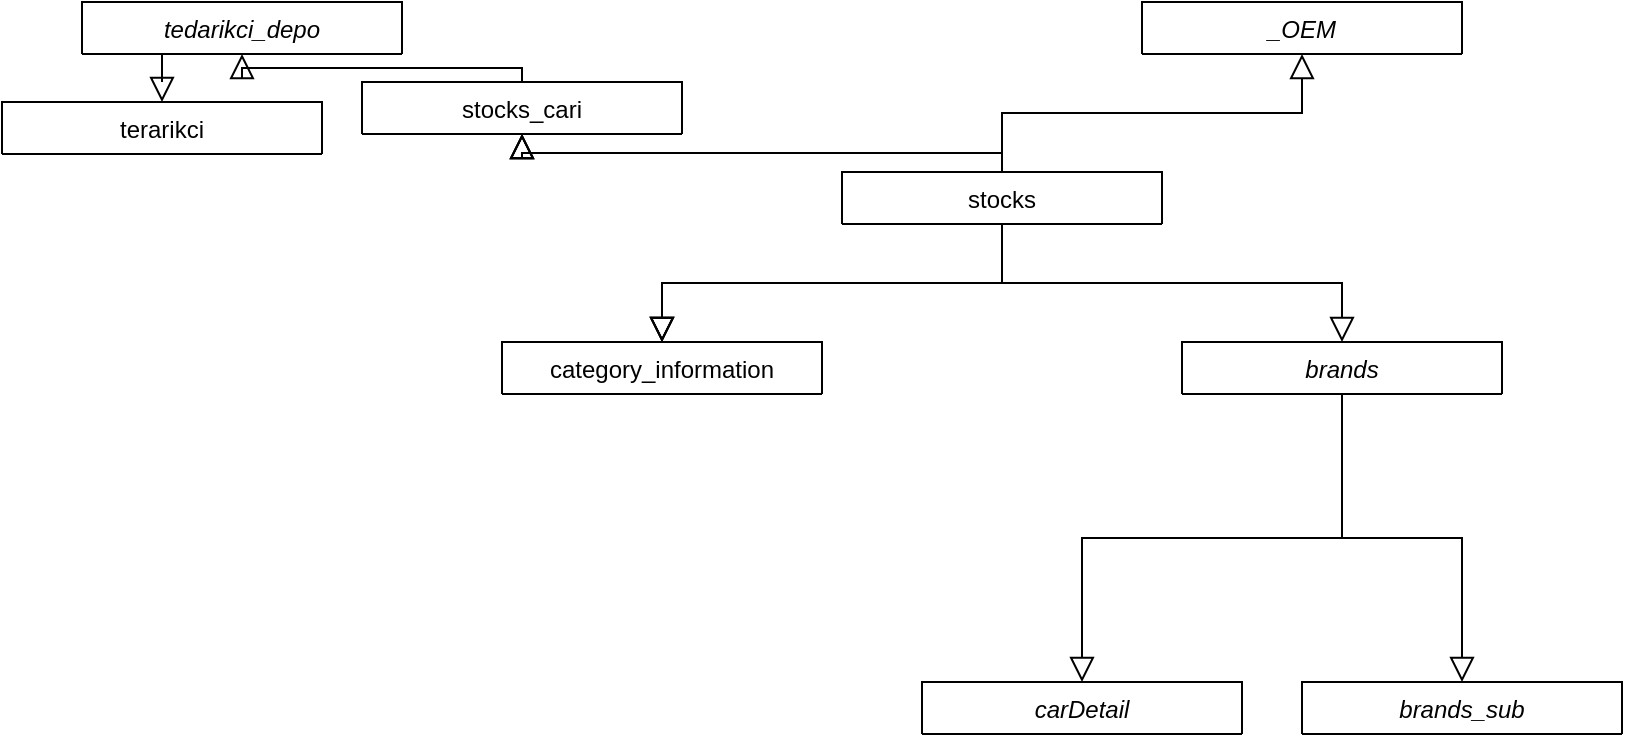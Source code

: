 <mxfile version="18.0.3" type="github">
  <diagram id="C5RBs43oDa-KdzZeNtuy" name="Page-1">
    <mxGraphModel dx="1422" dy="715" grid="1" gridSize="10" guides="1" tooltips="1" connect="1" arrows="1" fold="1" page="1" pageScale="1" pageWidth="827" pageHeight="1169" math="0" shadow="0">
      <root>
        <mxCell id="WIyWlLk6GJQsqaUBKTNV-0" />
        <mxCell id="WIyWlLk6GJQsqaUBKTNV-1" parent="WIyWlLk6GJQsqaUBKTNV-0" />
        <object label="_OEM" id="zkfFHV4jXpPFQw0GAbJ--0">
          <mxCell style="swimlane;fontStyle=2;align=center;verticalAlign=top;childLayout=stackLayout;horizontal=1;startSize=26;horizontalStack=0;resizeParent=1;resizeLast=0;collapsible=1;marginBottom=0;rounded=0;shadow=0;strokeWidth=1;" parent="WIyWlLk6GJQsqaUBKTNV-1" vertex="1" collapsed="1">
            <mxGeometry x="1090" y="80" width="160" height="26" as="geometry">
              <mxRectangle x="100" y="40" width="230" height="156" as="alternateBounds" />
            </mxGeometry>
          </mxCell>
        </object>
        <mxCell id="zkfFHV4jXpPFQw0GAbJ--1" value="id" style="text;align=left;verticalAlign=top;spacingLeft=4;spacingRight=4;overflow=hidden;rotatable=0;points=[[0,0.5],[1,0.5]];portConstraint=eastwest;" parent="zkfFHV4jXpPFQw0GAbJ--0" vertex="1">
          <mxGeometry y="26" width="230" height="26" as="geometry" />
        </mxCell>
        <mxCell id="zkfFHV4jXpPFQw0GAbJ--2" value="STOK_KODU" style="text;align=left;verticalAlign=top;spacingLeft=4;spacingRight=4;overflow=hidden;rotatable=0;points=[[0,0.5],[1,0.5]];portConstraint=eastwest;rounded=0;shadow=0;html=0;fillColor=#d5e8d4;strokeColor=#82b366;" parent="zkfFHV4jXpPFQw0GAbJ--0" vertex="1">
          <mxGeometry y="52" width="230" height="26" as="geometry" />
        </mxCell>
        <mxCell id="zkfFHV4jXpPFQw0GAbJ--3" value="OEM" style="text;align=left;verticalAlign=top;spacingLeft=4;spacingRight=4;overflow=hidden;rotatable=0;points=[[0,0.5],[1,0.5]];portConstraint=eastwest;rounded=0;shadow=0;html=0;" parent="zkfFHV4jXpPFQw0GAbJ--0" vertex="1">
          <mxGeometry y="78" width="230" height="26" as="geometry" />
        </mxCell>
        <mxCell id="Bi8dfM3OpZVUWEsqzs8T-7" value="added_time" style="text;align=left;verticalAlign=top;spacingLeft=4;spacingRight=4;overflow=hidden;rotatable=0;points=[[0,0.5],[1,0.5]];portConstraint=eastwest;rounded=0;shadow=0;html=0;" vertex="1" parent="zkfFHV4jXpPFQw0GAbJ--0">
          <mxGeometry y="104" width="230" height="26" as="geometry" />
        </mxCell>
        <mxCell id="zkfFHV4jXpPFQw0GAbJ--6" value="terarikci" style="swimlane;fontStyle=0;align=center;verticalAlign=top;childLayout=stackLayout;horizontal=1;startSize=26;horizontalStack=0;resizeParent=1;resizeLast=0;collapsible=1;marginBottom=0;rounded=0;shadow=0;strokeWidth=1;" parent="WIyWlLk6GJQsqaUBKTNV-1" vertex="1" collapsed="1">
          <mxGeometry x="520" y="130" width="160" height="26" as="geometry">
            <mxRectangle x="-190" y="260" width="160" height="156" as="alternateBounds" />
          </mxGeometry>
        </mxCell>
        <mxCell id="zkfFHV4jXpPFQw0GAbJ--7" value="id" style="text;align=left;verticalAlign=top;spacingLeft=4;spacingRight=4;overflow=hidden;rotatable=0;points=[[0,0.5],[1,0.5]];portConstraint=eastwest;" parent="zkfFHV4jXpPFQw0GAbJ--6" vertex="1">
          <mxGeometry y="26" width="160" height="26" as="geometry" />
        </mxCell>
        <mxCell id="zkfFHV4jXpPFQw0GAbJ--8" value="cari_kod" style="text;align=left;verticalAlign=top;spacingLeft=4;spacingRight=4;overflow=hidden;rotatable=0;points=[[0,0.5],[1,0.5]];portConstraint=eastwest;rounded=0;shadow=0;html=0;fillColor=#e1d5e7;strokeColor=#9673a6;" parent="zkfFHV4jXpPFQw0GAbJ--6" vertex="1">
          <mxGeometry y="52" width="160" height="26" as="geometry" />
        </mxCell>
        <mxCell id="Bi8dfM3OpZVUWEsqzs8T-24" value="oran" style="text;align=left;verticalAlign=top;spacingLeft=4;spacingRight=4;overflow=hidden;rotatable=0;points=[[0,0.5],[1,0.5]];portConstraint=eastwest;rounded=0;shadow=0;html=0;" vertex="1" parent="zkfFHV4jXpPFQw0GAbJ--6">
          <mxGeometry y="78" width="160" height="26" as="geometry" />
        </mxCell>
        <mxCell id="Bi8dfM3OpZVUWEsqzs8T-25" value="added_time" style="text;align=left;verticalAlign=top;spacingLeft=4;spacingRight=4;overflow=hidden;rotatable=0;points=[[0,0.5],[1,0.5]];portConstraint=eastwest;rounded=0;shadow=0;html=0;" vertex="1" parent="zkfFHV4jXpPFQw0GAbJ--6">
          <mxGeometry y="104" width="160" height="26" as="geometry" />
        </mxCell>
        <mxCell id="Bi8dfM3OpZVUWEsqzs8T-26" value="name" style="text;align=left;verticalAlign=top;spacingLeft=4;spacingRight=4;overflow=hidden;rotatable=0;points=[[0,0.5],[1,0.5]];portConstraint=eastwest;rounded=0;shadow=0;html=0;" vertex="1" parent="zkfFHV4jXpPFQw0GAbJ--6">
          <mxGeometry y="130" width="160" height="26" as="geometry" />
        </mxCell>
        <mxCell id="zkfFHV4jXpPFQw0GAbJ--17" value="stocks" style="swimlane;fontStyle=0;align=center;verticalAlign=top;childLayout=stackLayout;horizontal=1;startSize=26;horizontalStack=0;resizeParent=1;resizeLast=0;collapsible=1;marginBottom=0;rounded=0;shadow=0;strokeWidth=1;swimlaneLine=1;direction=east;" parent="WIyWlLk6GJQsqaUBKTNV-1" vertex="1" collapsed="1">
          <mxGeometry x="940" y="165" width="160" height="26" as="geometry">
            <mxRectangle x="940" y="165" width="160" height="400" as="alternateBounds" />
          </mxGeometry>
        </mxCell>
        <mxCell id="zkfFHV4jXpPFQw0GAbJ--20" value="id" style="text;align=left;verticalAlign=top;spacingLeft=4;spacingRight=4;overflow=hidden;rotatable=0;points=[[0,0.5],[1,0.5]];portConstraint=eastwest;rounded=0;shadow=0;html=0;" parent="zkfFHV4jXpPFQw0GAbJ--17" vertex="1">
          <mxGeometry y="26" width="160" height="26" as="geometry" />
        </mxCell>
        <mxCell id="zkfFHV4jXpPFQw0GAbJ--19" value="stok_kodu" style="text;align=left;verticalAlign=top;spacingLeft=4;spacingRight=4;overflow=hidden;rotatable=0;points=[[0,0.5],[1,0.5]];portConstraint=eastwest;rounded=0;shadow=0;html=0;fillColor=#d5e8d4;strokeColor=#82b366;" parent="zkfFHV4jXpPFQw0GAbJ--17" vertex="1">
          <mxGeometry y="52" width="160" height="26" as="geometry" />
        </mxCell>
        <mxCell id="zkfFHV4jXpPFQw0GAbJ--18" value="stok_adi" style="text;align=left;verticalAlign=top;spacingLeft=4;spacingRight=4;overflow=hidden;rotatable=0;points=[[0,0.5],[1,0.5]];portConstraint=eastwest;fillColor=#ffe6cc;strokeColor=#d79b00;" parent="zkfFHV4jXpPFQw0GAbJ--17" vertex="1">
          <mxGeometry y="78" width="160" height="30" as="geometry" />
        </mxCell>
        <mxCell id="zkfFHV4jXpPFQw0GAbJ--21" value="kdv" style="text;align=left;verticalAlign=top;spacingLeft=4;spacingRight=4;overflow=hidden;rotatable=0;points=[[0,0.5],[1,0.5]];portConstraint=eastwest;rounded=0;shadow=0;html=0;" parent="zkfFHV4jXpPFQw0GAbJ--17" vertex="1">
          <mxGeometry y="108" width="160" height="26" as="geometry" />
        </mxCell>
        <mxCell id="zkfFHV4jXpPFQw0GAbJ--22" value="barkod" style="text;align=left;verticalAlign=top;spacingLeft=4;spacingRight=4;overflow=hidden;rotatable=0;points=[[0,0.5],[1,0.5]];portConstraint=eastwest;rounded=0;shadow=0;html=0;" parent="zkfFHV4jXpPFQw0GAbJ--17" vertex="1">
          <mxGeometry y="134" width="160" height="26" as="geometry" />
        </mxCell>
        <mxCell id="zkfFHV4jXpPFQw0GAbJ--24" value="maka" style="text;align=left;verticalAlign=top;spacingLeft=4;spacingRight=4;overflow=hidden;rotatable=0;points=[[0,0.5],[1,0.5]];portConstraint=eastwest;fillColor=#f5f5f5;fontColor=#333333;strokeColor=#666666;" parent="zkfFHV4jXpPFQw0GAbJ--17" vertex="1">
          <mxGeometry y="160" width="160" height="26" as="geometry" />
        </mxCell>
        <mxCell id="zkfFHV4jXpPFQw0GAbJ--25" value="ana_kategori" style="text;align=left;verticalAlign=top;spacingLeft=4;spacingRight=4;overflow=hidden;rotatable=0;points=[[0,0.5],[1,0.5]];portConstraint=eastwest;fillColor=#dae8fc;strokeColor=#6c8ebf;" parent="zkfFHV4jXpPFQw0GAbJ--17" vertex="1">
          <mxGeometry y="186" width="160" height="26" as="geometry" />
        </mxCell>
        <mxCell id="Bi8dfM3OpZVUWEsqzs8T-8" value="ust_kategori" style="text;align=left;verticalAlign=top;spacingLeft=4;spacingRight=4;overflow=hidden;rotatable=0;points=[[0,0.5],[1,0.5]];portConstraint=eastwest;fillColor=#dae8fc;strokeColor=#6c8ebf;" vertex="1" parent="zkfFHV4jXpPFQw0GAbJ--17">
          <mxGeometry y="212" width="160" height="26" as="geometry" />
        </mxCell>
        <mxCell id="Bi8dfM3OpZVUWEsqzs8T-18" value="alt_kategori" style="text;align=left;verticalAlign=top;spacingLeft=4;spacingRight=4;overflow=hidden;rotatable=0;points=[[0,0.5],[1,0.5]];portConstraint=eastwest;fillColor=#dae8fc;strokeColor=#6c8ebf;" vertex="1" parent="zkfFHV4jXpPFQw0GAbJ--17">
          <mxGeometry y="238" width="160" height="26" as="geometry" />
        </mxCell>
        <mxCell id="Bi8dfM3OpZVUWEsqzs8T-19" value="url&#xa;" style="text;align=left;verticalAlign=top;spacingLeft=4;spacingRight=4;overflow=hidden;rotatable=0;points=[[0,0.5],[1,0.5]];portConstraint=eastwest;" vertex="1" parent="zkfFHV4jXpPFQw0GAbJ--17">
          <mxGeometry y="264" width="160" height="26" as="geometry" />
        </mxCell>
        <mxCell id="Bi8dfM3OpZVUWEsqzs8T-20" value="article_id" style="text;align=left;verticalAlign=top;spacingLeft=4;spacingRight=4;overflow=hidden;rotatable=0;points=[[0,0.5],[1,0.5]];portConstraint=eastwest;" vertex="1" parent="zkfFHV4jXpPFQw0GAbJ--17">
          <mxGeometry y="290" width="160" height="26" as="geometry" />
        </mxCell>
        <mxCell id="Bi8dfM3OpZVUWEsqzs8T-21" value="added_time" style="text;align=left;verticalAlign=top;spacingLeft=4;spacingRight=4;overflow=hidden;rotatable=0;points=[[0,0.5],[1,0.5]];portConstraint=eastwest;" vertex="1" parent="zkfFHV4jXpPFQw0GAbJ--17">
          <mxGeometry y="316" width="160" height="26" as="geometry" />
        </mxCell>
        <mxCell id="Bi8dfM3OpZVUWEsqzs8T-22" value="test(0,1)" style="text;align=left;verticalAlign=top;spacingLeft=4;spacingRight=4;overflow=hidden;rotatable=0;points=[[0,0.5],[1,0.5]];portConstraint=eastwest;" vertex="1" parent="zkfFHV4jXpPFQw0GAbJ--17">
          <mxGeometry y="342" width="160" height="26" as="geometry" />
        </mxCell>
        <mxCell id="Bi8dfM3OpZVUWEsqzs8T-0" value="tedarikci_depo" style="swimlane;fontStyle=2;align=center;verticalAlign=top;childLayout=stackLayout;horizontal=1;startSize=30;horizontalStack=0;resizeParent=1;resizeLast=0;collapsible=1;marginBottom=0;rounded=0;shadow=0;strokeWidth=1;" vertex="1" collapsed="1" parent="WIyWlLk6GJQsqaUBKTNV-1">
          <mxGeometry x="560" y="80" width="160" height="26" as="geometry">
            <mxRectangle x="170" y="260" width="160" height="134" as="alternateBounds" />
          </mxGeometry>
        </mxCell>
        <mxCell id="Bi8dfM3OpZVUWEsqzs8T-1" value="id" style="text;align=left;verticalAlign=top;spacingLeft=4;spacingRight=4;overflow=hidden;rotatable=0;points=[[0,0.5],[1,0.5]];portConstraint=eastwest;" vertex="1" parent="Bi8dfM3OpZVUWEsqzs8T-0">
          <mxGeometry y="30" width="160" height="26" as="geometry" />
        </mxCell>
        <mxCell id="Bi8dfM3OpZVUWEsqzs8T-29" value="cari_kod" style="text;align=left;verticalAlign=top;spacingLeft=4;spacingRight=4;overflow=hidden;rotatable=0;points=[[0,0.5],[1,0.5]];portConstraint=eastwest;rounded=0;shadow=0;html=0;fillColor=#e1d5e7;strokeColor=#9673a6;" vertex="1" parent="Bi8dfM3OpZVUWEsqzs8T-0">
          <mxGeometry y="56" width="160" height="26" as="geometry" />
        </mxCell>
        <mxCell id="Bi8dfM3OpZVUWEsqzs8T-3" value="depo_name" style="text;align=left;verticalAlign=top;spacingLeft=4;spacingRight=4;overflow=hidden;rotatable=0;points=[[0,0.5],[1,0.5]];portConstraint=eastwest;rounded=0;shadow=0;html=0;" vertex="1" parent="Bi8dfM3OpZVUWEsqzs8T-0">
          <mxGeometry y="82" width="160" height="26" as="geometry" />
        </mxCell>
        <mxCell id="Bi8dfM3OpZVUWEsqzs8T-27" value="tedarik_gun" style="text;align=left;verticalAlign=top;spacingLeft=4;spacingRight=4;overflow=hidden;rotatable=0;points=[[0,0.5],[1,0.5]];portConstraint=eastwest;rounded=0;shadow=0;html=0;" vertex="1" parent="Bi8dfM3OpZVUWEsqzs8T-0">
          <mxGeometry y="108" width="160" height="26" as="geometry" />
        </mxCell>
        <mxCell id="Bi8dfM3OpZVUWEsqzs8T-33" value="" style="endArrow=block;endSize=10;endFill=0;shadow=0;strokeWidth=1;rounded=0;edgeStyle=elbowEdgeStyle;elbow=vertical;" edge="1" parent="WIyWlLk6GJQsqaUBKTNV-1" source="Bi8dfM3OpZVUWEsqzs8T-29" target="zkfFHV4jXpPFQw0GAbJ--8">
          <mxGeometry width="160" relative="1" as="geometry">
            <mxPoint x="410" y="360" as="sourcePoint" />
            <mxPoint x="180" y="170" as="targetPoint" />
            <Array as="points">
              <mxPoint x="600" y="120" />
              <mxPoint x="60" y="330" />
              <mxPoint x="-20" y="420" />
              <mxPoint x="20" y="230" />
              <mxPoint x="80" y="421" />
            </Array>
          </mxGeometry>
        </mxCell>
        <mxCell id="Bi8dfM3OpZVUWEsqzs8T-37" value="" style="endArrow=block;endSize=10;endFill=0;shadow=0;strokeWidth=1;rounded=0;edgeStyle=elbowEdgeStyle;elbow=vertical;" edge="1" parent="WIyWlLk6GJQsqaUBKTNV-1" source="zkfFHV4jXpPFQw0GAbJ--19" target="zkfFHV4jXpPFQw0GAbJ--2">
          <mxGeometry width="160" relative="1" as="geometry">
            <mxPoint x="530" y="120" as="sourcePoint" />
            <mxPoint x="390" y="120" as="targetPoint" />
          </mxGeometry>
        </mxCell>
        <mxCell id="Bi8dfM3OpZVUWEsqzs8T-38" value="stocks_cari" style="swimlane;fontStyle=0;align=center;verticalAlign=top;childLayout=stackLayout;horizontal=1;startSize=26;horizontalStack=0;resizeParent=1;resizeLast=0;collapsible=1;marginBottom=0;rounded=0;shadow=0;strokeWidth=1;" vertex="1" collapsed="1" parent="WIyWlLk6GJQsqaUBKTNV-1">
          <mxGeometry x="700" y="120" width="160" height="26" as="geometry">
            <mxRectangle x="350" y="150" width="160" height="416" as="alternateBounds" />
          </mxGeometry>
        </mxCell>
        <mxCell id="Bi8dfM3OpZVUWEsqzs8T-39" value="id" style="text;align=left;verticalAlign=top;spacingLeft=4;spacingRight=4;overflow=hidden;rotatable=0;points=[[0,0.5],[1,0.5]];portConstraint=eastwest;rounded=0;shadow=0;html=0;" vertex="1" parent="Bi8dfM3OpZVUWEsqzs8T-38">
          <mxGeometry y="26" width="160" height="26" as="geometry" />
        </mxCell>
        <mxCell id="Bi8dfM3OpZVUWEsqzs8T-40" value="stok_kodu" style="text;align=left;verticalAlign=top;spacingLeft=4;spacingRight=4;overflow=hidden;rotatable=0;points=[[0,0.5],[1,0.5]];portConstraint=eastwest;rounded=0;shadow=0;html=0;fillColor=#d5e8d4;strokeColor=#82b366;" vertex="1" parent="Bi8dfM3OpZVUWEsqzs8T-38">
          <mxGeometry y="52" width="160" height="26" as="geometry" />
        </mxCell>
        <mxCell id="Bi8dfM3OpZVUWEsqzs8T-41" value="cari_kod" style="text;align=left;verticalAlign=top;spacingLeft=4;spacingRight=4;overflow=hidden;rotatable=0;points=[[0,0.5],[1,0.5]];portConstraint=eastwest;fillColor=#e1d5e7;strokeColor=#9673a6;" vertex="1" parent="Bi8dfM3OpZVUWEsqzs8T-38">
          <mxGeometry y="78" width="160" height="26" as="geometry" />
        </mxCell>
        <mxCell id="Bi8dfM3OpZVUWEsqzs8T-42" value="cari_stok_kod" style="text;align=left;verticalAlign=top;spacingLeft=4;spacingRight=4;overflow=hidden;rotatable=0;points=[[0,0.5],[1,0.5]];portConstraint=eastwest;rounded=0;shadow=0;html=0;fillColor=#d5e8d4;strokeColor=#82b366;" vertex="1" parent="Bi8dfM3OpZVUWEsqzs8T-38">
          <mxGeometry y="104" width="160" height="26" as="geometry" />
        </mxCell>
        <mxCell id="Bi8dfM3OpZVUWEsqzs8T-43" value="cari_stok_isim" style="text;align=left;verticalAlign=top;spacingLeft=4;spacingRight=4;overflow=hidden;rotatable=0;points=[[0,0.5],[1,0.5]];portConstraint=eastwest;rounded=0;shadow=0;html=0;fillColor=#ffe6cc;strokeColor=#d79b00;" vertex="1" parent="Bi8dfM3OpZVUWEsqzs8T-38">
          <mxGeometry y="130" width="160" height="26" as="geometry" />
        </mxCell>
        <mxCell id="Bi8dfM3OpZVUWEsqzs8T-44" value="miktar" style="text;align=left;verticalAlign=top;spacingLeft=4;spacingRight=4;overflow=hidden;rotatable=0;points=[[0,0.5],[1,0.5]];portConstraint=eastwest;" vertex="1" parent="Bi8dfM3OpZVUWEsqzs8T-38">
          <mxGeometry y="156" width="160" height="26" as="geometry" />
        </mxCell>
        <mxCell id="Bi8dfM3OpZVUWEsqzs8T-45" value="carpan" style="text;align=left;verticalAlign=top;spacingLeft=4;spacingRight=4;overflow=hidden;rotatable=0;points=[[0,0.5],[1,0.5]];portConstraint=eastwest;" vertex="1" parent="Bi8dfM3OpZVUWEsqzs8T-38">
          <mxGeometry y="182" width="160" height="26" as="geometry" />
        </mxCell>
        <mxCell id="Bi8dfM3OpZVUWEsqzs8T-46" value="stok" style="text;align=left;verticalAlign=top;spacingLeft=4;spacingRight=4;overflow=hidden;rotatable=0;points=[[0,0.5],[1,0.5]];portConstraint=eastwest;" vertex="1" parent="Bi8dfM3OpZVUWEsqzs8T-38">
          <mxGeometry y="208" width="160" height="26" as="geometry" />
        </mxCell>
        <mxCell id="Bi8dfM3OpZVUWEsqzs8T-47" value="depo" style="text;align=left;verticalAlign=top;spacingLeft=4;spacingRight=4;overflow=hidden;rotatable=0;points=[[0,0.5],[1,0.5]];portConstraint=eastwest;" vertex="1" parent="Bi8dfM3OpZVUWEsqzs8T-38">
          <mxGeometry y="234" width="160" height="26" as="geometry" />
        </mxCell>
        <mxCell id="Bi8dfM3OpZVUWEsqzs8T-48" value="kur" style="text;align=left;verticalAlign=top;spacingLeft=4;spacingRight=4;overflow=hidden;rotatable=0;points=[[0,0.5],[1,0.5]];portConstraint=eastwest;" vertex="1" parent="Bi8dfM3OpZVUWEsqzs8T-38">
          <mxGeometry y="260" width="160" height="26" as="geometry" />
        </mxCell>
        <mxCell id="Bi8dfM3OpZVUWEsqzs8T-49" value="added_time" style="text;align=left;verticalAlign=top;spacingLeft=4;spacingRight=4;overflow=hidden;rotatable=0;points=[[0,0.5],[1,0.5]];portConstraint=eastwest;" vertex="1" parent="Bi8dfM3OpZVUWEsqzs8T-38">
          <mxGeometry y="286" width="160" height="26" as="geometry" />
        </mxCell>
        <mxCell id="Bi8dfM3OpZVUWEsqzs8T-50" value="update_time" style="text;align=left;verticalAlign=top;spacingLeft=4;spacingRight=4;overflow=hidden;rotatable=0;points=[[0,0.5],[1,0.5]];portConstraint=eastwest;" vertex="1" parent="Bi8dfM3OpZVUWEsqzs8T-38">
          <mxGeometry y="312" width="160" height="26" as="geometry" />
        </mxCell>
        <mxCell id="Bi8dfM3OpZVUWEsqzs8T-51" value="bakiye" style="text;align=left;verticalAlign=top;spacingLeft=4;spacingRight=4;overflow=hidden;rotatable=0;points=[[0,0.5],[1,0.5]];portConstraint=eastwest;" vertex="1" parent="Bi8dfM3OpZVUWEsqzs8T-38">
          <mxGeometry y="338" width="160" height="26" as="geometry" />
        </mxCell>
        <mxCell id="Bi8dfM3OpZVUWEsqzs8T-54" value="giris" style="text;align=left;verticalAlign=top;spacingLeft=4;spacingRight=4;overflow=hidden;rotatable=0;points=[[0,0.5],[1,0.5]];portConstraint=eastwest;" vertex="1" parent="Bi8dfM3OpZVUWEsqzs8T-38">
          <mxGeometry y="364" width="160" height="26" as="geometry" />
        </mxCell>
        <mxCell id="Bi8dfM3OpZVUWEsqzs8T-55" value="cikis" style="text;align=left;verticalAlign=top;spacingLeft=4;spacingRight=4;overflow=hidden;rotatable=0;points=[[0,0.5],[1,0.5]];portConstraint=eastwest;" vertex="1" parent="Bi8dfM3OpZVUWEsqzs8T-38">
          <mxGeometry y="390" width="160" height="26" as="geometry" />
        </mxCell>
        <mxCell id="Bi8dfM3OpZVUWEsqzs8T-52" value="" style="endArrow=block;endSize=10;endFill=0;shadow=0;strokeWidth=1;rounded=0;edgeStyle=elbowEdgeStyle;elbow=vertical;" edge="1" parent="WIyWlLk6GJQsqaUBKTNV-1" source="Bi8dfM3OpZVUWEsqzs8T-41" target="Bi8dfM3OpZVUWEsqzs8T-29">
          <mxGeometry width="160" relative="1" as="geometry">
            <mxPoint x="260" y="270" as="sourcePoint" />
            <mxPoint x="340" y="115" as="targetPoint" />
          </mxGeometry>
        </mxCell>
        <mxCell id="Bi8dfM3OpZVUWEsqzs8T-53" value="" style="endArrow=block;endSize=10;endFill=0;shadow=0;strokeWidth=1;rounded=0;edgeStyle=elbowEdgeStyle;elbow=vertical;" edge="1" parent="WIyWlLk6GJQsqaUBKTNV-1" source="zkfFHV4jXpPFQw0GAbJ--19" target="Bi8dfM3OpZVUWEsqzs8T-40">
          <mxGeometry width="160" relative="1" as="geometry">
            <mxPoint x="620" y="115" as="sourcePoint" />
            <mxPoint x="340" y="115" as="targetPoint" />
          </mxGeometry>
        </mxCell>
        <mxCell id="Bi8dfM3OpZVUWEsqzs8T-56" value="" style="endArrow=block;endSize=10;endFill=0;shadow=0;strokeWidth=1;rounded=0;edgeStyle=elbowEdgeStyle;elbow=vertical;" edge="1" parent="WIyWlLk6GJQsqaUBKTNV-1" source="zkfFHV4jXpPFQw0GAbJ--19" target="Bi8dfM3OpZVUWEsqzs8T-42">
          <mxGeometry width="160" relative="1" as="geometry">
            <mxPoint x="623.04" y="128.988" as="sourcePoint" />
            <mxPoint x="310" y="413.008" as="targetPoint" />
          </mxGeometry>
        </mxCell>
        <mxCell id="Bi8dfM3OpZVUWEsqzs8T-57" value="" style="endArrow=block;endSize=10;endFill=0;shadow=0;strokeWidth=1;rounded=0;edgeStyle=elbowEdgeStyle;elbow=vertical;" edge="1" parent="WIyWlLk6GJQsqaUBKTNV-1" source="zkfFHV4jXpPFQw0GAbJ--18" target="Bi8dfM3OpZVUWEsqzs8T-43">
          <mxGeometry width="160" relative="1" as="geometry">
            <mxPoint x="779.04" y="108.994" as="sourcePoint" />
            <mxPoint x="440" y="448.992" as="targetPoint" />
          </mxGeometry>
        </mxCell>
        <mxCell id="Bi8dfM3OpZVUWEsqzs8T-75" value="category_information" style="swimlane;fontStyle=0;align=center;verticalAlign=top;childLayout=stackLayout;horizontal=1;startSize=26;horizontalStack=0;resizeParent=1;resizeLast=0;collapsible=1;marginBottom=0;rounded=0;shadow=0;strokeWidth=1;" vertex="1" collapsed="1" parent="WIyWlLk6GJQsqaUBKTNV-1">
          <mxGeometry x="770" y="250" width="160" height="26" as="geometry">
            <mxRectangle x="350" y="290" width="160" height="390" as="alternateBounds" />
          </mxGeometry>
        </mxCell>
        <mxCell id="Bi8dfM3OpZVUWEsqzs8T-76" value="id" style="text;align=left;verticalAlign=top;spacingLeft=4;spacingRight=4;overflow=hidden;rotatable=0;points=[[0,0.5],[1,0.5]];portConstraint=eastwest;rounded=0;shadow=0;html=0;" vertex="1" parent="Bi8dfM3OpZVUWEsqzs8T-75">
          <mxGeometry y="26" width="160" height="26" as="geometry" />
        </mxCell>
        <mxCell id="Bi8dfM3OpZVUWEsqzs8T-77" value="category_id" style="text;align=left;verticalAlign=top;spacingLeft=4;spacingRight=4;overflow=hidden;rotatable=0;points=[[0,0.5],[1,0.5]];portConstraint=eastwest;rounded=0;shadow=0;html=0;fillColor=#dae8fc;strokeColor=#6c8ebf;" vertex="1" parent="Bi8dfM3OpZVUWEsqzs8T-75">
          <mxGeometry y="52" width="160" height="26" as="geometry" />
        </mxCell>
        <mxCell id="Bi8dfM3OpZVUWEsqzs8T-78" value="name" style="text;align=left;verticalAlign=top;spacingLeft=4;spacingRight=4;overflow=hidden;rotatable=0;points=[[0,0.5],[1,0.5]];portConstraint=eastwest;" vertex="1" parent="Bi8dfM3OpZVUWEsqzs8T-75">
          <mxGeometry y="78" width="160" height="26" as="geometry" />
        </mxCell>
        <mxCell id="Bi8dfM3OpZVUWEsqzs8T-82" value="image" style="text;align=left;verticalAlign=top;spacingLeft=4;spacingRight=4;overflow=hidden;rotatable=0;points=[[0,0.5],[1,0.5]];portConstraint=eastwest;" vertex="1" parent="Bi8dfM3OpZVUWEsqzs8T-75">
          <mxGeometry y="104" width="160" height="26" as="geometry" />
        </mxCell>
        <mxCell id="Bi8dfM3OpZVUWEsqzs8T-79" value="dvn" style="text;align=left;verticalAlign=top;spacingLeft=4;spacingRight=4;overflow=hidden;rotatable=0;points=[[0,0.5],[1,0.5]];portConstraint=eastwest;rounded=0;shadow=0;html=0;" vertex="1" parent="Bi8dfM3OpZVUWEsqzs8T-75">
          <mxGeometry y="130" width="160" height="26" as="geometry" />
        </mxCell>
        <mxCell id="Bi8dfM3OpZVUWEsqzs8T-80" value="administrator_id" style="text;align=left;verticalAlign=top;spacingLeft=4;spacingRight=4;overflow=hidden;rotatable=0;points=[[0,0.5],[1,0.5]];portConstraint=eastwest;rounded=0;shadow=0;html=0;" vertex="1" parent="Bi8dfM3OpZVUWEsqzs8T-75">
          <mxGeometry y="156" width="160" height="26" as="geometry" />
        </mxCell>
        <mxCell id="Bi8dfM3OpZVUWEsqzs8T-81" value="slug" style="text;align=left;verticalAlign=top;spacingLeft=4;spacingRight=4;overflow=hidden;rotatable=0;points=[[0,0.5],[1,0.5]];portConstraint=eastwest;" vertex="1" parent="Bi8dfM3OpZVUWEsqzs8T-75">
          <mxGeometry y="182" width="160" height="26" as="geometry" />
        </mxCell>
        <mxCell id="Bi8dfM3OpZVUWEsqzs8T-83" value="added_time" style="text;align=left;verticalAlign=top;spacingLeft=4;spacingRight=4;overflow=hidden;rotatable=0;points=[[0,0.5],[1,0.5]];portConstraint=eastwest;" vertex="1" parent="Bi8dfM3OpZVUWEsqzs8T-75">
          <mxGeometry y="208" width="160" height="26" as="geometry" />
        </mxCell>
        <mxCell id="Bi8dfM3OpZVUWEsqzs8T-84" value="desc" style="text;align=left;verticalAlign=top;spacingLeft=4;spacingRight=4;overflow=hidden;rotatable=0;points=[[0,0.5],[1,0.5]];portConstraint=eastwest;" vertex="1" parent="Bi8dfM3OpZVUWEsqzs8T-75">
          <mxGeometry y="234" width="160" height="26" as="geometry" />
        </mxCell>
        <mxCell id="Bi8dfM3OpZVUWEsqzs8T-85" value="sort" style="text;align=left;verticalAlign=top;spacingLeft=4;spacingRight=4;overflow=hidden;rotatable=0;points=[[0,0.5],[1,0.5]];portConstraint=eastwest;" vertex="1" parent="Bi8dfM3OpZVUWEsqzs8T-75">
          <mxGeometry y="260" width="160" height="26" as="geometry" />
        </mxCell>
        <mxCell id="Bi8dfM3OpZVUWEsqzs8T-86" value="title" style="text;align=left;verticalAlign=top;spacingLeft=4;spacingRight=4;overflow=hidden;rotatable=0;points=[[0,0.5],[1,0.5]];portConstraint=eastwest;" vertex="1" parent="Bi8dfM3OpZVUWEsqzs8T-75">
          <mxGeometry y="286" width="160" height="26" as="geometry" />
        </mxCell>
        <mxCell id="Bi8dfM3OpZVUWEsqzs8T-87" value="type" style="text;align=left;verticalAlign=top;spacingLeft=4;spacingRight=4;overflow=hidden;rotatable=0;points=[[0,0.5],[1,0.5]];portConstraint=eastwest;" vertex="1" parent="Bi8dfM3OpZVUWEsqzs8T-75">
          <mxGeometry y="312" width="160" height="26" as="geometry" />
        </mxCell>
        <mxCell id="Bi8dfM3OpZVUWEsqzs8T-88" value="count" style="text;align=left;verticalAlign=top;spacingLeft=4;spacingRight=4;overflow=hidden;rotatable=0;points=[[0,0.5],[1,0.5]];portConstraint=eastwest;" vertex="1" parent="Bi8dfM3OpZVUWEsqzs8T-75">
          <mxGeometry y="338" width="160" height="26" as="geometry" />
        </mxCell>
        <mxCell id="Bi8dfM3OpZVUWEsqzs8T-89" value="gain_discount" style="text;align=left;verticalAlign=top;spacingLeft=4;spacingRight=4;overflow=hidden;rotatable=0;points=[[0,0.5],[1,0.5]];portConstraint=eastwest;" vertex="1" parent="Bi8dfM3OpZVUWEsqzs8T-75">
          <mxGeometry y="364" width="160" height="26" as="geometry" />
        </mxCell>
        <mxCell id="Bi8dfM3OpZVUWEsqzs8T-91" value="" style="endArrow=block;endSize=10;endFill=0;shadow=0;strokeWidth=1;rounded=0;edgeStyle=elbowEdgeStyle;elbow=vertical;" edge="1" parent="WIyWlLk6GJQsqaUBKTNV-1" source="Bi8dfM3OpZVUWEsqzs8T-8" target="Bi8dfM3OpZVUWEsqzs8T-77">
          <mxGeometry width="160" relative="1" as="geometry">
            <mxPoint x="770" y="360" as="sourcePoint" />
            <mxPoint x="491.04" y="260" as="targetPoint" />
          </mxGeometry>
        </mxCell>
        <mxCell id="Bi8dfM3OpZVUWEsqzs8T-92" value="" style="endArrow=block;endSize=10;endFill=0;shadow=0;strokeWidth=1;rounded=0;edgeStyle=elbowEdgeStyle;elbow=vertical;" edge="1" parent="WIyWlLk6GJQsqaUBKTNV-1" source="zkfFHV4jXpPFQw0GAbJ--25" target="Bi8dfM3OpZVUWEsqzs8T-77">
          <mxGeometry width="160" relative="1" as="geometry">
            <mxPoint x="770" y="340" as="sourcePoint" />
            <mxPoint x="505.04" y="352" as="targetPoint" />
          </mxGeometry>
        </mxCell>
        <mxCell id="Bi8dfM3OpZVUWEsqzs8T-93" value="" style="endArrow=block;endSize=10;endFill=0;shadow=0;strokeWidth=1;rounded=0;edgeStyle=elbowEdgeStyle;elbow=vertical;" edge="1" parent="WIyWlLk6GJQsqaUBKTNV-1" source="Bi8dfM3OpZVUWEsqzs8T-18" target="Bi8dfM3OpZVUWEsqzs8T-77">
          <mxGeometry width="160" relative="1" as="geometry">
            <mxPoint x="740" y="430" as="sourcePoint" />
            <mxPoint x="515.04" y="362" as="targetPoint" />
          </mxGeometry>
        </mxCell>
        <object label="brands" id="Bi8dfM3OpZVUWEsqzs8T-94">
          <mxCell style="swimlane;fontStyle=2;align=center;verticalAlign=top;childLayout=stackLayout;horizontal=1;startSize=26;horizontalStack=0;resizeParent=1;resizeLast=0;collapsible=1;marginBottom=0;rounded=0;shadow=0;strokeWidth=1;" vertex="1" collapsed="1" parent="WIyWlLk6GJQsqaUBKTNV-1">
            <mxGeometry x="1110" y="250" width="160" height="26" as="geometry">
              <mxRectangle x="910" y="290" width="230" height="338" as="alternateBounds" />
            </mxGeometry>
          </mxCell>
        </object>
        <mxCell id="Bi8dfM3OpZVUWEsqzs8T-95" value="id" style="text;align=left;verticalAlign=top;spacingLeft=4;spacingRight=4;overflow=hidden;rotatable=0;points=[[0,0.5],[1,0.5]];portConstraint=eastwest;fillColor=#f5f5f5;fontColor=#333333;strokeColor=#666666;" vertex="1" parent="Bi8dfM3OpZVUWEsqzs8T-94">
          <mxGeometry y="26" width="230" height="26" as="geometry" />
        </mxCell>
        <mxCell id="Bi8dfM3OpZVUWEsqzs8T-96" value="title" style="text;align=left;verticalAlign=top;spacingLeft=4;spacingRight=4;overflow=hidden;rotatable=0;points=[[0,0.5],[1,0.5]];portConstraint=eastwest;rounded=0;shadow=0;html=0;" vertex="1" parent="Bi8dfM3OpZVUWEsqzs8T-94">
          <mxGeometry y="52" width="230" height="26" as="geometry" />
        </mxCell>
        <mxCell id="Bi8dfM3OpZVUWEsqzs8T-97" value="image" style="text;align=left;verticalAlign=top;spacingLeft=4;spacingRight=4;overflow=hidden;rotatable=0;points=[[0,0.5],[1,0.5]];portConstraint=eastwest;rounded=0;shadow=0;html=0;" vertex="1" parent="Bi8dfM3OpZVUWEsqzs8T-94">
          <mxGeometry y="78" width="230" height="26" as="geometry" />
        </mxCell>
        <mxCell id="Bi8dfM3OpZVUWEsqzs8T-98" value="category" style="text;align=left;verticalAlign=top;spacingLeft=4;spacingRight=4;overflow=hidden;rotatable=0;points=[[0,0.5],[1,0.5]];portConstraint=eastwest;rounded=0;shadow=0;html=0;" vertex="1" parent="Bi8dfM3OpZVUWEsqzs8T-94">
          <mxGeometry y="104" width="230" height="26" as="geometry" />
        </mxCell>
        <mxCell id="Bi8dfM3OpZVUWEsqzs8T-99" value="sort" style="text;align=left;verticalAlign=top;spacingLeft=4;spacingRight=4;overflow=hidden;rotatable=0;points=[[0,0.5],[1,0.5]];portConstraint=eastwest;rounded=0;shadow=0;html=0;" vertex="1" parent="Bi8dfM3OpZVUWEsqzs8T-94">
          <mxGeometry y="130" width="230" height="26" as="geometry" />
        </mxCell>
        <mxCell id="Bi8dfM3OpZVUWEsqzs8T-100" value="status" style="text;align=left;verticalAlign=top;spacingLeft=4;spacingRight=4;overflow=hidden;rotatable=0;points=[[0,0.5],[1,0.5]];portConstraint=eastwest;rounded=0;shadow=0;html=0;" vertex="1" parent="Bi8dfM3OpZVUWEsqzs8T-94">
          <mxGeometry y="156" width="230" height="26" as="geometry" />
        </mxCell>
        <mxCell id="Bi8dfM3OpZVUWEsqzs8T-101" value="deleted" style="text;align=left;verticalAlign=top;spacingLeft=4;spacingRight=4;overflow=hidden;rotatable=0;points=[[0,0.5],[1,0.5]];portConstraint=eastwest;rounded=0;shadow=0;html=0;" vertex="1" parent="Bi8dfM3OpZVUWEsqzs8T-94">
          <mxGeometry y="182" width="230" height="26" as="geometry" />
        </mxCell>
        <mxCell id="Bi8dfM3OpZVUWEsqzs8T-102" value="added_time" style="text;align=left;verticalAlign=top;spacingLeft=4;spacingRight=4;overflow=hidden;rotatable=0;points=[[0,0.5],[1,0.5]];portConstraint=eastwest;rounded=0;shadow=0;html=0;" vertex="1" parent="Bi8dfM3OpZVUWEsqzs8T-94">
          <mxGeometry y="208" width="230" height="26" as="geometry" />
        </mxCell>
        <mxCell id="Bi8dfM3OpZVUWEsqzs8T-103" value="url" style="text;align=left;verticalAlign=top;spacingLeft=4;spacingRight=4;overflow=hidden;rotatable=0;points=[[0,0.5],[1,0.5]];portConstraint=eastwest;rounded=0;shadow=0;html=0;" vertex="1" parent="Bi8dfM3OpZVUWEsqzs8T-94">
          <mxGeometry y="234" width="230" height="26" as="geometry" />
        </mxCell>
        <mxCell id="Bi8dfM3OpZVUWEsqzs8T-104" value="manuId" style="text;align=left;verticalAlign=top;spacingLeft=4;spacingRight=4;overflow=hidden;rotatable=0;points=[[0,0.5],[1,0.5]];portConstraint=eastwest;rounded=0;shadow=0;html=0;" vertex="1" parent="Bi8dfM3OpZVUWEsqzs8T-94">
          <mxGeometry y="260" width="230" height="26" as="geometry" />
        </mxCell>
        <mxCell id="Bi8dfM3OpZVUWEsqzs8T-105" value="description" style="text;align=left;verticalAlign=top;spacingLeft=4;spacingRight=4;overflow=hidden;rotatable=0;points=[[0,0.5],[1,0.5]];portConstraint=eastwest;rounded=0;shadow=0;html=0;" vertex="1" parent="Bi8dfM3OpZVUWEsqzs8T-94">
          <mxGeometry y="286" width="230" height="26" as="geometry" />
        </mxCell>
        <mxCell id="Bi8dfM3OpZVUWEsqzs8T-106" value="seo title" style="text;align=left;verticalAlign=top;spacingLeft=4;spacingRight=4;overflow=hidden;rotatable=0;points=[[0,0.5],[1,0.5]];portConstraint=eastwest;rounded=0;shadow=0;html=0;" vertex="1" parent="Bi8dfM3OpZVUWEsqzs8T-94">
          <mxGeometry y="312" width="230" height="26" as="geometry" />
        </mxCell>
        <object label="brands_sub" id="Bi8dfM3OpZVUWEsqzs8T-107">
          <mxCell style="swimlane;fontStyle=2;align=center;verticalAlign=top;childLayout=stackLayout;horizontal=1;startSize=26;horizontalStack=0;resizeParent=1;resizeLast=0;collapsible=1;marginBottom=0;rounded=0;shadow=0;strokeWidth=1;" vertex="1" collapsed="1" parent="WIyWlLk6GJQsqaUBKTNV-1">
            <mxGeometry x="1170" y="420" width="160" height="26" as="geometry">
              <mxRectangle x="190" y="380" width="230" height="234" as="alternateBounds" />
            </mxGeometry>
          </mxCell>
        </object>
        <mxCell id="Bi8dfM3OpZVUWEsqzs8T-108" value="id" style="text;align=left;verticalAlign=top;spacingLeft=4;spacingRight=4;overflow=hidden;rotatable=0;points=[[0,0.5],[1,0.5]];portConstraint=eastwest;" vertex="1" parent="Bi8dfM3OpZVUWEsqzs8T-107">
          <mxGeometry y="26" width="230" height="26" as="geometry" />
        </mxCell>
        <mxCell id="Bi8dfM3OpZVUWEsqzs8T-109" value="brand_id" style="text;align=left;verticalAlign=top;spacingLeft=4;spacingRight=4;overflow=hidden;rotatable=0;points=[[0,0.5],[1,0.5]];portConstraint=eastwest;rounded=0;shadow=0;html=0;fillColor=#f5f5f5;fontColor=#333333;strokeColor=#666666;" vertex="1" parent="Bi8dfM3OpZVUWEsqzs8T-107">
          <mxGeometry y="52" width="230" height="26" as="geometry" />
        </mxCell>
        <mxCell id="Bi8dfM3OpZVUWEsqzs8T-110" value="name" style="text;align=left;verticalAlign=top;spacingLeft=4;spacingRight=4;overflow=hidden;rotatable=0;points=[[0,0.5],[1,0.5]];portConstraint=eastwest;rounded=0;shadow=0;html=0;" vertex="1" parent="Bi8dfM3OpZVUWEsqzs8T-107">
          <mxGeometry y="78" width="230" height="26" as="geometry" />
        </mxCell>
        <mxCell id="Bi8dfM3OpZVUWEsqzs8T-111" value="status" style="text;align=left;verticalAlign=top;spacingLeft=4;spacingRight=4;overflow=hidden;rotatable=0;points=[[0,0.5],[1,0.5]];portConstraint=eastwest;rounded=0;shadow=0;html=0;" vertex="1" parent="Bi8dfM3OpZVUWEsqzs8T-107">
          <mxGeometry y="104" width="230" height="26" as="geometry" />
        </mxCell>
        <mxCell id="Bi8dfM3OpZVUWEsqzs8T-112" value="deleted" style="text;align=left;verticalAlign=top;spacingLeft=4;spacingRight=4;overflow=hidden;rotatable=0;points=[[0,0.5],[1,0.5]];portConstraint=eastwest;rounded=0;shadow=0;html=0;" vertex="1" parent="Bi8dfM3OpZVUWEsqzs8T-107">
          <mxGeometry y="130" width="230" height="26" as="geometry" />
        </mxCell>
        <mxCell id="Bi8dfM3OpZVUWEsqzs8T-113" value="description" style="text;align=left;verticalAlign=top;spacingLeft=4;spacingRight=4;overflow=hidden;rotatable=0;points=[[0,0.5],[1,0.5]];portConstraint=eastwest;rounded=0;shadow=0;html=0;" vertex="1" parent="Bi8dfM3OpZVUWEsqzs8T-107">
          <mxGeometry y="156" width="230" height="26" as="geometry" />
        </mxCell>
        <mxCell id="Bi8dfM3OpZVUWEsqzs8T-114" value="tite" style="text;align=left;verticalAlign=top;spacingLeft=4;spacingRight=4;overflow=hidden;rotatable=0;points=[[0,0.5],[1,0.5]];portConstraint=eastwest;rounded=0;shadow=0;html=0;" vertex="1" parent="Bi8dfM3OpZVUWEsqzs8T-107">
          <mxGeometry y="182" width="230" height="26" as="geometry" />
        </mxCell>
        <mxCell id="Bi8dfM3OpZVUWEsqzs8T-115" value="sort" style="text;align=left;verticalAlign=top;spacingLeft=4;spacingRight=4;overflow=hidden;rotatable=0;points=[[0,0.5],[1,0.5]];portConstraint=eastwest;rounded=0;shadow=0;html=0;" vertex="1" parent="Bi8dfM3OpZVUWEsqzs8T-107">
          <mxGeometry y="208" width="230" height="26" as="geometry" />
        </mxCell>
        <mxCell id="Bi8dfM3OpZVUWEsqzs8T-120" value="" style="endArrow=block;endSize=10;endFill=0;shadow=0;strokeWidth=1;rounded=0;edgeStyle=elbowEdgeStyle;elbow=vertical;" edge="1" parent="WIyWlLk6GJQsqaUBKTNV-1" source="Bi8dfM3OpZVUWEsqzs8T-95" target="Bi8dfM3OpZVUWEsqzs8T-109">
          <mxGeometry width="160" relative="1" as="geometry">
            <mxPoint x="626.08" y="47.01" as="sourcePoint" />
            <mxPoint x="347.04" y="260" as="targetPoint" />
          </mxGeometry>
        </mxCell>
        <mxCell id="Bi8dfM3OpZVUWEsqzs8T-121" value="" style="endArrow=block;endSize=10;endFill=0;shadow=0;strokeWidth=1;rounded=0;edgeStyle=elbowEdgeStyle;elbow=vertical;" edge="1" parent="WIyWlLk6GJQsqaUBKTNV-1" source="zkfFHV4jXpPFQw0GAbJ--24" target="Bi8dfM3OpZVUWEsqzs8T-95">
          <mxGeometry width="160" relative="1" as="geometry">
            <mxPoint x="856.08" y="139.01" as="sourcePoint" />
            <mxPoint x="347.04" y="260" as="targetPoint" />
          </mxGeometry>
        </mxCell>
        <object label="carDetail" id="Bi8dfM3OpZVUWEsqzs8T-126">
          <mxCell style="swimlane;fontStyle=2;align=center;verticalAlign=top;childLayout=stackLayout;horizontal=1;startSize=26;horizontalStack=0;resizeParent=1;resizeLast=0;collapsible=1;marginBottom=0;rounded=0;shadow=0;strokeWidth=1;" vertex="1" collapsed="1" parent="WIyWlLk6GJQsqaUBKTNV-1">
            <mxGeometry x="980" y="420" width="160" height="26" as="geometry">
              <mxRectangle x="330" y="316" width="230" height="364" as="alternateBounds" />
            </mxGeometry>
          </mxCell>
        </object>
        <mxCell id="Bi8dfM3OpZVUWEsqzs8T-127" value="id" style="text;align=left;verticalAlign=top;spacingLeft=4;spacingRight=4;overflow=hidden;rotatable=0;points=[[0,0.5],[1,0.5]];portConstraint=eastwest;" vertex="1" parent="Bi8dfM3OpZVUWEsqzs8T-126">
          <mxGeometry y="26" width="230" height="26" as="geometry" />
        </mxCell>
        <mxCell id="Bi8dfM3OpZVUWEsqzs8T-128" value="type" style="text;align=left;verticalAlign=top;spacingLeft=4;spacingRight=4;overflow=hidden;rotatable=0;points=[[0,0.5],[1,0.5]];portConstraint=eastwest;rounded=0;shadow=0;html=0;" vertex="1" parent="Bi8dfM3OpZVUWEsqzs8T-126">
          <mxGeometry y="52" width="230" height="26" as="geometry" />
        </mxCell>
        <mxCell id="Bi8dfM3OpZVUWEsqzs8T-129" value="brand" style="text;align=left;verticalAlign=top;spacingLeft=4;spacingRight=4;overflow=hidden;rotatable=0;points=[[0,0.5],[1,0.5]];portConstraint=eastwest;rounded=0;shadow=0;html=0;fillColor=#f5f5f5;fontColor=#333333;strokeColor=#666666;" vertex="1" parent="Bi8dfM3OpZVUWEsqzs8T-126">
          <mxGeometry y="78" width="230" height="26" as="geometry" />
        </mxCell>
        <mxCell id="Bi8dfM3OpZVUWEsqzs8T-130" value="model" style="text;align=left;verticalAlign=top;spacingLeft=4;spacingRight=4;overflow=hidden;rotatable=0;points=[[0,0.5],[1,0.5]];portConstraint=eastwest;rounded=0;shadow=0;html=0;" vertex="1" parent="Bi8dfM3OpZVUWEsqzs8T-126">
          <mxGeometry y="104" width="230" height="26" as="geometry" />
        </mxCell>
        <mxCell id="Bi8dfM3OpZVUWEsqzs8T-131" value="subModel" style="text;align=left;verticalAlign=top;spacingLeft=4;spacingRight=4;overflow=hidden;rotatable=0;points=[[0,0.5],[1,0.5]];portConstraint=eastwest;rounded=0;shadow=0;html=0;" vertex="1" parent="Bi8dfM3OpZVUWEsqzs8T-126">
          <mxGeometry y="130" width="230" height="26" as="geometry" />
        </mxCell>
        <mxCell id="Bi8dfM3OpZVUWEsqzs8T-132" value="engine" style="text;align=left;verticalAlign=top;spacingLeft=4;spacingRight=4;overflow=hidden;rotatable=0;points=[[0,0.5],[1,0.5]];portConstraint=eastwest;rounded=0;shadow=0;html=0;" vertex="1" parent="Bi8dfM3OpZVUWEsqzs8T-126">
          <mxGeometry y="156" width="230" height="26" as="geometry" />
        </mxCell>
        <mxCell id="Bi8dfM3OpZVUWEsqzs8T-133" value="gear" style="text;align=left;verticalAlign=top;spacingLeft=4;spacingRight=4;overflow=hidden;rotatable=0;points=[[0,0.5],[1,0.5]];portConstraint=eastwest;rounded=0;shadow=0;html=0;" vertex="1" parent="Bi8dfM3OpZVUWEsqzs8T-126">
          <mxGeometry y="182" width="230" height="26" as="geometry" />
        </mxCell>
        <mxCell id="Bi8dfM3OpZVUWEsqzs8T-134" value="body" style="text;align=left;verticalAlign=top;spacingLeft=4;spacingRight=4;overflow=hidden;rotatable=0;points=[[0,0.5],[1,0.5]];portConstraint=eastwest;rounded=0;shadow=0;html=0;" vertex="1" parent="Bi8dfM3OpZVUWEsqzs8T-126">
          <mxGeometry y="208" width="230" height="26" as="geometry" />
        </mxCell>
        <mxCell id="Bi8dfM3OpZVUWEsqzs8T-135" value="equipment" style="text;align=left;verticalAlign=top;spacingLeft=4;spacingRight=4;overflow=hidden;rotatable=0;points=[[0,0.5],[1,0.5]];portConstraint=eastwest;rounded=0;shadow=0;html=0;" vertex="1" parent="Bi8dfM3OpZVUWEsqzs8T-126">
          <mxGeometry y="234" width="230" height="26" as="geometry" />
        </mxCell>
        <mxCell id="Bi8dfM3OpZVUWEsqzs8T-136" value="wheel" style="text;align=left;verticalAlign=top;spacingLeft=4;spacingRight=4;overflow=hidden;rotatable=0;points=[[0,0.5],[1,0.5]];portConstraint=eastwest;rounded=0;shadow=0;html=0;" vertex="1" parent="Bi8dfM3OpZVUWEsqzs8T-126">
          <mxGeometry y="260" width="230" height="26" as="geometry" />
        </mxCell>
        <mxCell id="Bi8dfM3OpZVUWEsqzs8T-137" value="typeofdrive" style="text;align=left;verticalAlign=top;spacingLeft=4;spacingRight=4;overflow=hidden;rotatable=0;points=[[0,0.5],[1,0.5]];portConstraint=eastwest;rounded=0;shadow=0;html=0;" vertex="1" parent="Bi8dfM3OpZVUWEsqzs8T-126">
          <mxGeometry y="286" width="230" height="26" as="geometry" />
        </mxCell>
        <mxCell id="Bi8dfM3OpZVUWEsqzs8T-138" value="carId" style="text;align=left;verticalAlign=top;spacingLeft=4;spacingRight=4;overflow=hidden;rotatable=0;points=[[0,0.5],[1,0.5]];portConstraint=eastwest;rounded=0;shadow=0;html=0;" vertex="1" parent="Bi8dfM3OpZVUWEsqzs8T-126">
          <mxGeometry y="312" width="230" height="26" as="geometry" />
        </mxCell>
        <mxCell id="Bi8dfM3OpZVUWEsqzs8T-139" value="image" style="text;align=left;verticalAlign=top;spacingLeft=4;spacingRight=4;overflow=hidden;rotatable=0;points=[[0,0.5],[1,0.5]];portConstraint=eastwest;rounded=0;shadow=0;html=0;" vertex="1" parent="Bi8dfM3OpZVUWEsqzs8T-126">
          <mxGeometry y="338" width="230" height="26" as="geometry" />
        </mxCell>
        <mxCell id="Bi8dfM3OpZVUWEsqzs8T-140" value="" style="endArrow=block;endSize=10;endFill=0;shadow=0;strokeWidth=1;rounded=0;edgeStyle=elbowEdgeStyle;elbow=vertical;" edge="1" parent="WIyWlLk6GJQsqaUBKTNV-1" source="Bi8dfM3OpZVUWEsqzs8T-95" target="Bi8dfM3OpZVUWEsqzs8T-129">
          <mxGeometry width="160" relative="1" as="geometry">
            <mxPoint x="1150" y="339" as="sourcePoint" />
            <mxPoint x="1190" y="365" as="targetPoint" />
          </mxGeometry>
        </mxCell>
      </root>
    </mxGraphModel>
  </diagram>
</mxfile>
